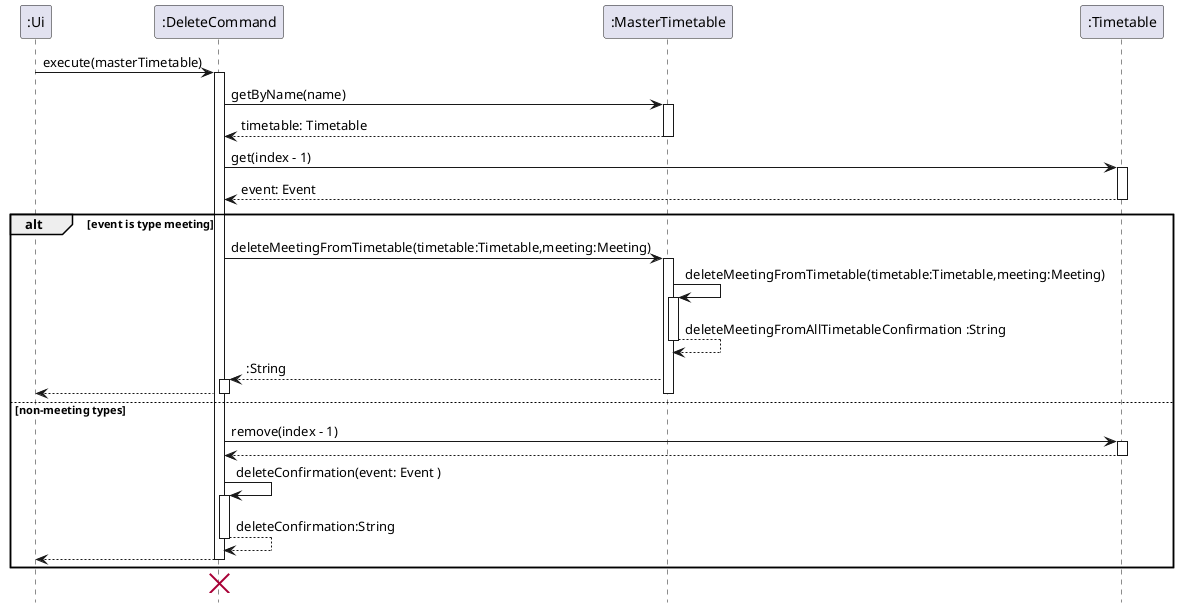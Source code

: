 @startuml
hide footbox

":Ui" -> ":DeleteCommand" ++: execute(masterTimetable)
":DeleteCommand" -> ":MasterTimetable" ++: getByName(name)
":MasterTimetable" --> ":DeleteCommand" -- : timetable: Timetable
":DeleteCommand" -> ":Timetable" ++: get(index - 1)
":Timetable" --> ":DeleteCommand" -- : event: Event
alt event is type meeting
":DeleteCommand" -> ":MasterTimetable" ++: deleteMeetingFromTimetable(timetable:Timetable,meeting:Meeting)
":MasterTimetable" -> ":MasterTimetable" ++: deleteMeetingFromTimetable(timetable:Timetable,meeting:Meeting)
":MasterTimetable" --> ":MasterTimetable" --: deleteMeetingFromAllTimetableConfirmation :String
":MasterTimetable" --> ":DeleteCommand" ++: :String
":DeleteCommand" --> ":Ui" --:
deactivate
else non-meeting types

":DeleteCommand" -> ":Timetable" ++ : remove(index - 1)
":Timetable" --> ":DeleteCommand" --:
":DeleteCommand" -> ":DeleteCommand" ++ : deleteConfirmation(event: Event )
":DeleteCommand" --> ":DeleteCommand" -- : deleteConfirmation:String
":DeleteCommand" --> ":Ui" --:

end
destroy ":DeleteCommand"

@enduml
